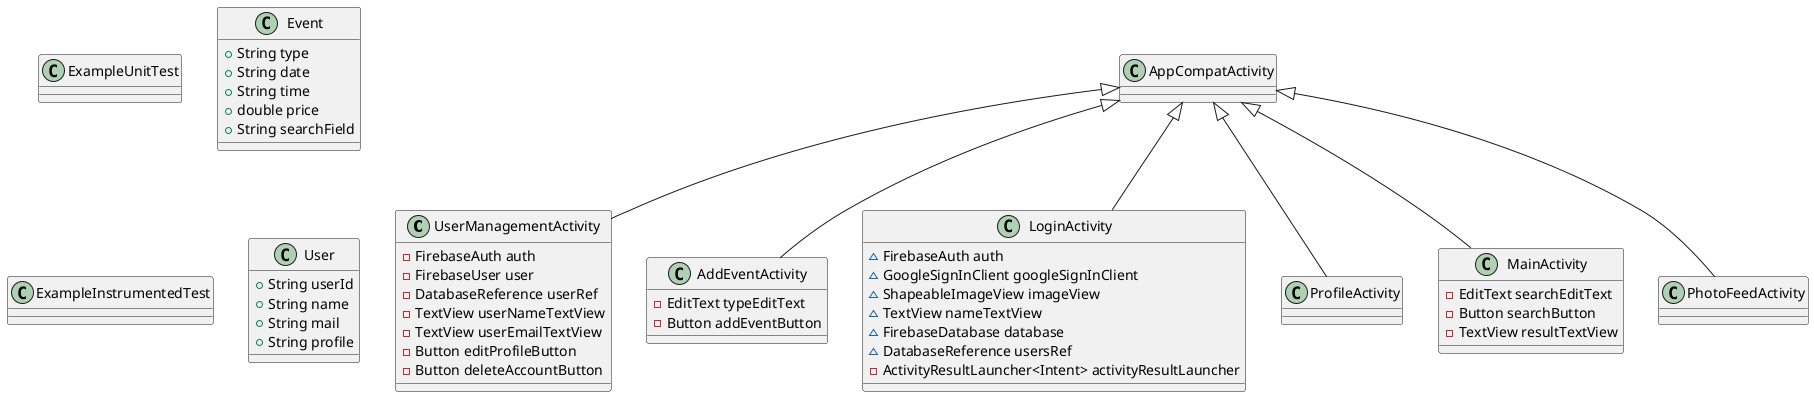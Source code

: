 @startuml
class UserManagementActivity {
- FirebaseAuth auth
- FirebaseUser user
- DatabaseReference userRef
- TextView userNameTextView
- TextView userEmailTextView
- Button editProfileButton
- Button deleteAccountButton
}

class AddEventActivity {
- EditText typeEditText
- Button addEventButton
}

class ExampleUnitTest {
}
class Event {
+ String type
+ String date
+ String time
+ double price
+ String searchField
}

class LoginActivity {
~ FirebaseAuth auth
~ GoogleSignInClient googleSignInClient
~ ShapeableImageView imageView
~ TextView nameTextView
~ FirebaseDatabase database
~ DatabaseReference usersRef
- ActivityResultLauncher<Intent> activityResultLauncher
}

class ProfileActivity {
}
class ExampleInstrumentedTest {
}
class User {
+ String userId
+ String name
+ String mail
+ String profile
}

class MainActivity {
- EditText searchEditText
- Button searchButton
- TextView resultTextView
}

class PhotoFeedActivity {
}


AppCompatActivity <|-- UserManagementActivity
AppCompatActivity <|-- AddEventActivity
AppCompatActivity <|-- LoginActivity
AppCompatActivity <|-- ProfileActivity
AppCompatActivity <|-- MainActivity
AppCompatActivity <|-- PhotoFeedActivity
@enduml